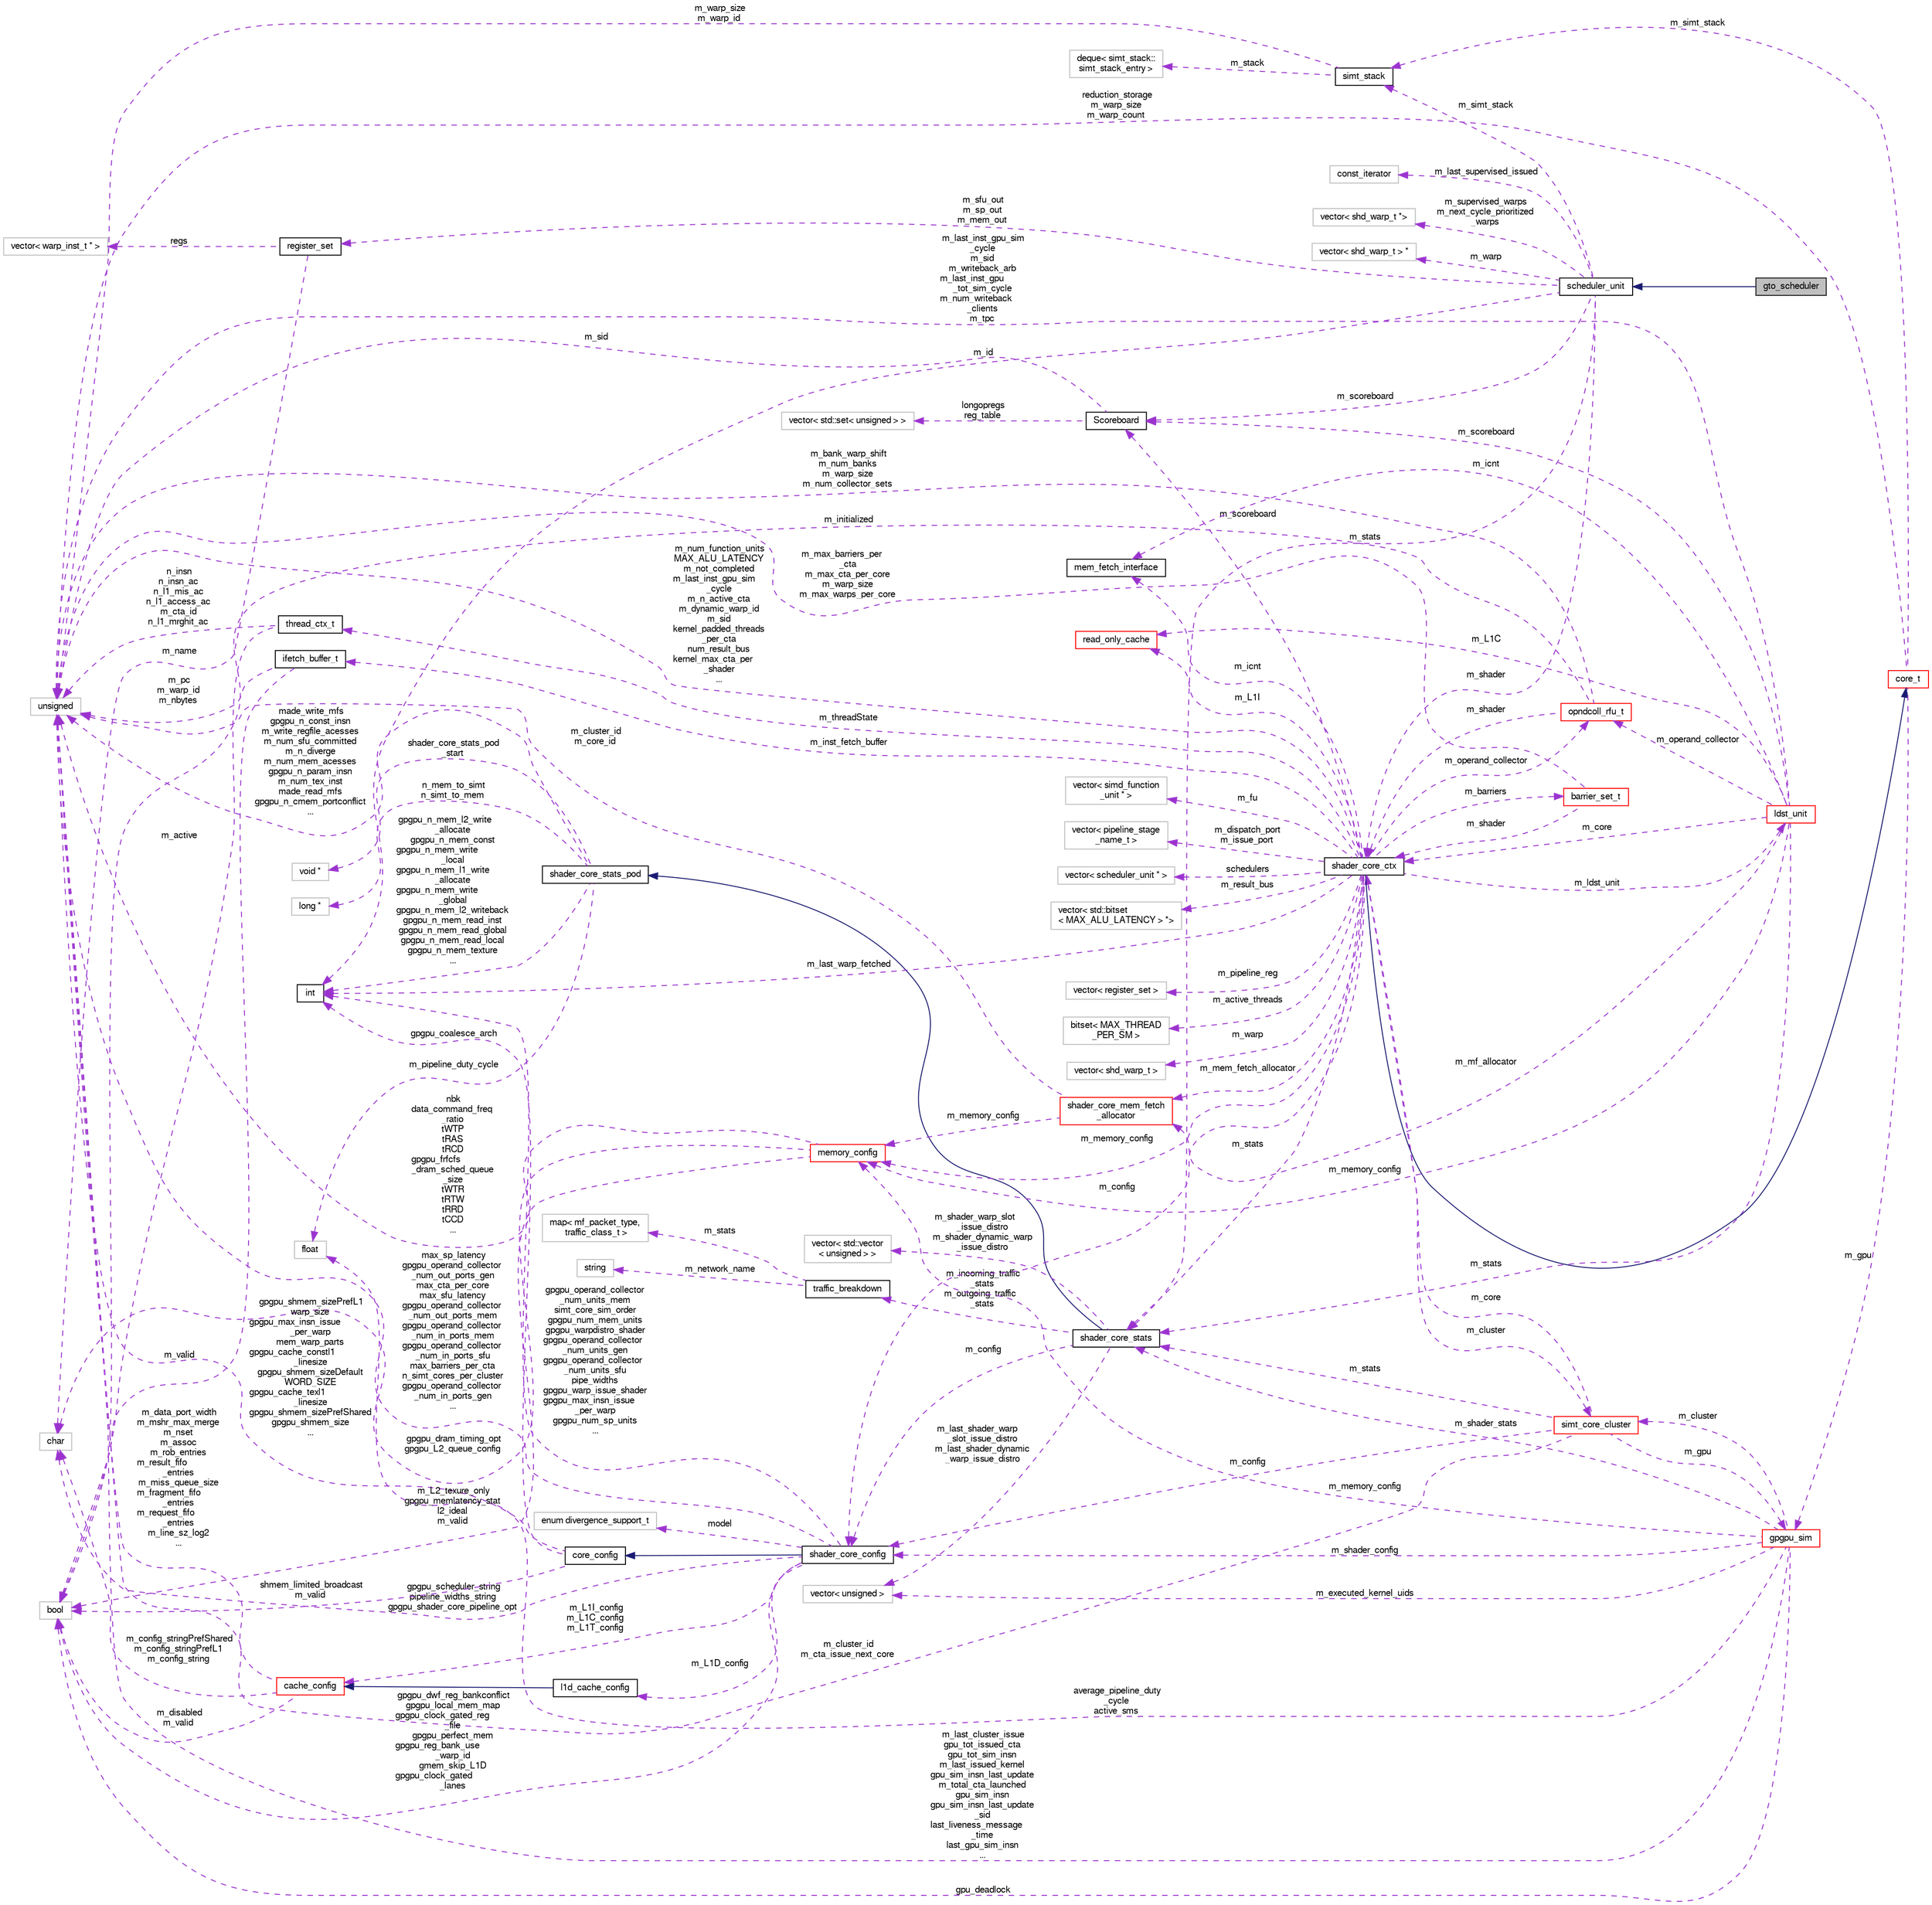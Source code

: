 digraph "gto_scheduler"
{
  bgcolor="transparent";
  edge [fontname="FreeSans",fontsize="10",labelfontname="FreeSans",labelfontsize="10"];
  node [fontname="FreeSans",fontsize="10",shape=record];
  rankdir="LR";
  Node2 [label="gto_scheduler",height=0.2,width=0.4,color="black", fillcolor="grey75", style="filled", fontcolor="black"];
  Node3 -> Node2 [dir="back",color="midnightblue",fontsize="10",style="solid",fontname="FreeSans"];
  Node3 [label="scheduler_unit",height=0.2,width=0.4,color="black",URL="$classscheduler__unit.html"];
  Node4 -> Node3 [dir="back",color="darkorchid3",fontsize="10",style="dashed",label=" m_sfu_out\nm_sp_out\nm_mem_out" ,fontname="FreeSans"];
  Node4 [label="register_set",height=0.2,width=0.4,color="black",URL="$classregister__set.html"];
  Node5 -> Node4 [dir="back",color="darkorchid3",fontsize="10",style="dashed",label=" m_name" ,fontname="FreeSans"];
  Node5 [label="char",height=0.2,width=0.4,color="grey75"];
  Node6 -> Node4 [dir="back",color="darkorchid3",fontsize="10",style="dashed",label=" regs" ,fontname="FreeSans"];
  Node6 [label="vector\< warp_inst_t * \>",height=0.2,width=0.4,color="grey75"];
  Node7 -> Node3 [dir="back",color="darkorchid3",fontsize="10",style="dashed",label=" m_simt_stack" ,fontname="FreeSans"];
  Node7 [label="simt_stack",height=0.2,width=0.4,color="black",URL="$classsimt__stack.html"];
  Node8 -> Node7 [dir="back",color="darkorchid3",fontsize="10",style="dashed",label=" m_stack" ,fontname="FreeSans"];
  Node8 [label="deque\< simt_stack::\lsimt_stack_entry \>",height=0.2,width=0.4,color="grey75"];
  Node9 -> Node7 [dir="back",color="darkorchid3",fontsize="10",style="dashed",label=" m_warp_size\nm_warp_id" ,fontname="FreeSans"];
  Node9 [label="unsigned",height=0.2,width=0.4,color="grey75"];
  Node10 -> Node3 [dir="back",color="darkorchid3",fontsize="10",style="dashed",label=" m_last_supervised_issued" ,fontname="FreeSans"];
  Node10 [label="const_iterator",height=0.2,width=0.4,color="grey75"];
  Node11 -> Node3 [dir="back",color="darkorchid3",fontsize="10",style="dashed",label=" m_stats" ,fontname="FreeSans"];
  Node11 [label="shader_core_stats",height=0.2,width=0.4,color="black",URL="$classshader__core__stats.html"];
  Node12 -> Node11 [dir="back",color="midnightblue",fontsize="10",style="solid",fontname="FreeSans"];
  Node12 [label="shader_core_stats_pod",height=0.2,width=0.4,color="black",URL="$structshader__core__stats__pod.html"];
  Node13 -> Node12 [dir="back",color="darkorchid3",fontsize="10",style="dashed",label=" m_pipeline_duty_cycle" ,fontname="FreeSans"];
  Node13 [label="float",height=0.2,width=0.4,color="grey75"];
  Node14 -> Node12 [dir="back",color="darkorchid3",fontsize="10",style="dashed",label=" n_mem_to_simt\nn_simt_to_mem" ,fontname="FreeSans"];
  Node14 [label="long *",height=0.2,width=0.4,color="grey75"];
  Node15 -> Node12 [dir="back",color="darkorchid3",fontsize="10",style="dashed",label=" gpgpu_n_mem_l2_write\l_allocate\ngpgpu_n_mem_const\ngpgpu_n_mem_write\l_local\ngpgpu_n_mem_l1_write\l_allocate\ngpgpu_n_mem_write\l_global\ngpgpu_n_mem_l2_writeback\ngpgpu_n_mem_read_inst\ngpgpu_n_mem_read_global\ngpgpu_n_mem_read_local\ngpgpu_n_mem_texture\n..." ,fontname="FreeSans"];
  Node15 [label="int",height=0.2,width=0.4,color="black",URL="$classint.html"];
  Node9 -> Node12 [dir="back",color="darkorchid3",fontsize="10",style="dashed",label=" made_write_mfs\ngpgpu_n_const_insn\nm_write_regfile_acesses\nm_num_sfu_committed\nm_n_diverge\nm_num_mem_acesses\ngpgpu_n_param_insn\nm_num_tex_inst\nmade_read_mfs\ngpgpu_n_cmem_portconflict\n..." ,fontname="FreeSans"];
  Node16 -> Node12 [dir="back",color="darkorchid3",fontsize="10",style="dashed",label=" shader_core_stats_pod\l_start" ,fontname="FreeSans"];
  Node16 [label="void *",height=0.2,width=0.4,color="grey75"];
  Node17 -> Node11 [dir="back",color="darkorchid3",fontsize="10",style="dashed",label=" m_incoming_traffic\l_stats\nm_outgoing_traffic\l_stats" ,fontname="FreeSans"];
  Node17 [label="traffic_breakdown",height=0.2,width=0.4,color="black",URL="$classtraffic__breakdown.html"];
  Node18 -> Node17 [dir="back",color="darkorchid3",fontsize="10",style="dashed",label=" m_stats" ,fontname="FreeSans"];
  Node18 [label="map\< mf_packet_type,\l traffic_class_t \>",height=0.2,width=0.4,color="grey75"];
  Node19 -> Node17 [dir="back",color="darkorchid3",fontsize="10",style="dashed",label=" m_network_name" ,fontname="FreeSans"];
  Node19 [label="string",height=0.2,width=0.4,color="grey75"];
  Node20 -> Node11 [dir="back",color="darkorchid3",fontsize="10",style="dashed",label=" m_config" ,fontname="FreeSans"];
  Node20 [label="shader_core_config",height=0.2,width=0.4,color="black",URL="$structshader__core__config.html"];
  Node21 -> Node20 [dir="back",color="midnightblue",fontsize="10",style="solid",fontname="FreeSans"];
  Node21 [label="core_config",height=0.2,width=0.4,color="black",URL="$structcore__config.html"];
  Node15 -> Node21 [dir="back",color="darkorchid3",fontsize="10",style="dashed",label=" gpgpu_coalesce_arch" ,fontname="FreeSans"];
  Node22 -> Node21 [dir="back",color="darkorchid3",fontsize="10",style="dashed",label=" shmem_limited_broadcast\nm_valid" ,fontname="FreeSans"];
  Node22 [label="bool",height=0.2,width=0.4,color="grey75"];
  Node9 -> Node21 [dir="back",color="darkorchid3",fontsize="10",style="dashed",label=" gpgpu_shmem_sizePrefL1\nwarp_size\ngpgpu_max_insn_issue\l_per_warp\nmem_warp_parts\ngpgpu_cache_constl1\l_linesize\ngpgpu_shmem_sizeDefault\nWORD_SIZE\ngpgpu_cache_texl1\l_linesize\ngpgpu_shmem_sizePrefShared\ngpgpu_shmem_size\n..." ,fontname="FreeSans"];
  Node23 -> Node20 [dir="back",color="darkorchid3",fontsize="10",style="dashed",label=" m_L1D_config" ,fontname="FreeSans"];
  Node23 [label="l1d_cache_config",height=0.2,width=0.4,color="black",URL="$classl1d__cache__config.html"];
  Node24 -> Node23 [dir="back",color="midnightblue",fontsize="10",style="solid",fontname="FreeSans"];
  Node24 [label="cache_config",height=0.2,width=0.4,color="red",URL="$classcache__config.html"];
  Node5 -> Node24 [dir="back",color="darkorchid3",fontsize="10",style="dashed",label=" m_config_stringPrefShared\nm_config_stringPrefL1\nm_config_string" ,fontname="FreeSans"];
  Node22 -> Node24 [dir="back",color="darkorchid3",fontsize="10",style="dashed",label=" m_disabled\nm_valid" ,fontname="FreeSans"];
  Node9 -> Node24 [dir="back",color="darkorchid3",fontsize="10",style="dashed",label=" m_data_port_width\nm_mshr_max_merge\nm_nset\nm_assoc\nm_rob_entries\nm_result_fifo\l_entries\nm_miss_queue_size\nm_fragment_fifo\l_entries\nm_request_fifo\l_entries\nm_line_sz_log2\n..." ,fontname="FreeSans"];
  Node5 -> Node20 [dir="back",color="darkorchid3",fontsize="10",style="dashed",label=" gpgpu_scheduler_string\npipeline_widths_string\ngpgpu_shader_core_pipeline_opt" ,fontname="FreeSans"];
  Node35 -> Node20 [dir="back",color="darkorchid3",fontsize="10",style="dashed",label=" model" ,fontname="FreeSans"];
  Node35 [label="enum divergence_support_t",height=0.2,width=0.4,color="grey75"];
  Node15 -> Node20 [dir="back",color="darkorchid3",fontsize="10",style="dashed",label=" gpgpu_operand_collector\l_num_units_mem\nsimt_core_sim_order\ngpgpu_num_mem_units\ngpgpu_warpdistro_shader\ngpgpu_operand_collector\l_num_units_gen\ngpgpu_operand_collector\l_num_units_sfu\npipe_widths\ngpgpu_warp_issue_shader\ngpgpu_max_insn_issue\l_per_warp\ngpgpu_num_sp_units\n..." ,fontname="FreeSans"];
  Node22 -> Node20 [dir="back",color="darkorchid3",fontsize="10",style="dashed",label=" gpgpu_dwf_reg_bankconflict\ngpgpu_local_mem_map\ngpgpu_clock_gated_reg\l_file\ngpgpu_perfect_mem\ngpgpu_reg_bank_use\l_warp_id\ngmem_skip_L1D\ngpgpu_clock_gated\l_lanes" ,fontname="FreeSans"];
  Node24 -> Node20 [dir="back",color="darkorchid3",fontsize="10",style="dashed",label=" m_L1I_config\nm_L1C_config\nm_L1T_config" ,fontname="FreeSans"];
  Node9 -> Node20 [dir="back",color="darkorchid3",fontsize="10",style="dashed",label=" max_sp_latency\ngpgpu_operand_collector\l_num_out_ports_gen\nmax_cta_per_core\nmax_sfu_latency\ngpgpu_operand_collector\l_num_out_ports_mem\ngpgpu_operand_collector\l_num_in_ports_mem\ngpgpu_operand_collector\l_num_in_ports_sfu\nmax_barriers_per_cta\nn_simt_cores_per_cluster\ngpgpu_operand_collector\l_num_in_ports_gen\n..." ,fontname="FreeSans"];
  Node36 -> Node11 [dir="back",color="darkorchid3",fontsize="10",style="dashed",label=" m_last_shader_warp\l_slot_issue_distro\nm_last_shader_dynamic\l_warp_issue_distro" ,fontname="FreeSans"];
  Node36 [label="vector\< unsigned \>",height=0.2,width=0.4,color="grey75"];
  Node37 -> Node11 [dir="back",color="darkorchid3",fontsize="10",style="dashed",label=" m_shader_warp_slot\l_issue_distro\nm_shader_dynamic_warp\l_issue_distro" ,fontname="FreeSans"];
  Node37 [label="vector\< std::vector\l\< unsigned \> \>",height=0.2,width=0.4,color="grey75"];
  Node38 -> Node3 [dir="back",color="darkorchid3",fontsize="10",style="dashed",label=" m_scoreboard" ,fontname="FreeSans"];
  Node38 [label="Scoreboard",height=0.2,width=0.4,color="black",URL="$classScoreboard.html"];
  Node39 -> Node38 [dir="back",color="darkorchid3",fontsize="10",style="dashed",label=" longopregs\nreg_table" ,fontname="FreeSans"];
  Node39 [label="vector\< std::set\< unsigned \> \>",height=0.2,width=0.4,color="grey75"];
  Node9 -> Node38 [dir="back",color="darkorchid3",fontsize="10",style="dashed",label=" m_sid" ,fontname="FreeSans"];
  Node15 -> Node3 [dir="back",color="darkorchid3",fontsize="10",style="dashed",label=" m_id" ,fontname="FreeSans"];
  Node40 -> Node3 [dir="back",color="darkorchid3",fontsize="10",style="dashed",label=" m_shader" ,fontname="FreeSans"];
  Node40 [label="shader_core_ctx",height=0.2,width=0.4,color="black",URL="$classshader__core__ctx.html"];
  Node41 -> Node40 [dir="back",color="midnightblue",fontsize="10",style="solid",fontname="FreeSans"];
  Node41 [label="core_t",height=0.2,width=0.4,color="red",URL="$classcore__t.html"];
  Node7 -> Node41 [dir="back",color="darkorchid3",fontsize="10",style="dashed",label=" m_simt_stack" ,fontname="FreeSans"];
  Node42 -> Node41 [dir="back",color="darkorchid3",fontsize="10",style="dashed",label=" m_gpu" ,fontname="FreeSans"];
  Node42 [label="gpgpu_sim",height=0.2,width=0.4,color="red",URL="$classgpgpu__sim.html"];
  Node20 -> Node42 [dir="back",color="darkorchid3",fontsize="10",style="dashed",label=" m_shader_config" ,fontname="FreeSans"];
  Node53 -> Node42 [dir="back",color="darkorchid3",fontsize="10",style="dashed",label=" m_cluster" ,fontname="FreeSans"];
  Node53 [label="simt_core_cluster",height=0.2,width=0.4,color="red",URL="$classsimt__core__cluster.html"];
  Node20 -> Node53 [dir="back",color="darkorchid3",fontsize="10",style="dashed",label=" m_config" ,fontname="FreeSans"];
  Node11 -> Node53 [dir="back",color="darkorchid3",fontsize="10",style="dashed",label=" m_stats" ,fontname="FreeSans"];
  Node42 -> Node53 [dir="back",color="darkorchid3",fontsize="10",style="dashed",label=" m_gpu" ,fontname="FreeSans"];
  Node40 -> Node53 [dir="back",color="darkorchid3",fontsize="10",style="dashed",label=" m_core" ,fontname="FreeSans"];
  Node9 -> Node53 [dir="back",color="darkorchid3",fontsize="10",style="dashed",label=" m_cluster_id\nm_cta_issue_next_core" ,fontname="FreeSans"];
  Node36 -> Node42 [dir="back",color="darkorchid3",fontsize="10",style="dashed",label=" m_executed_kernel_uids" ,fontname="FreeSans"];
  Node13 -> Node42 [dir="back",color="darkorchid3",fontsize="10",style="dashed",label=" average_pipeline_duty\l_cycle\nactive_sms" ,fontname="FreeSans"];
  Node11 -> Node42 [dir="back",color="darkorchid3",fontsize="10",style="dashed",label=" m_shader_stats" ,fontname="FreeSans"];
  Node55 -> Node42 [dir="back",color="darkorchid3",fontsize="10",style="dashed",label=" m_memory_config" ,fontname="FreeSans"];
  Node55 [label="memory_config",height=0.2,width=0.4,color="red",URL="$structmemory__config.html"];
  Node5 -> Node55 [dir="back",color="darkorchid3",fontsize="10",style="dashed",label=" gpgpu_dram_timing_opt\ngpgpu_L2_queue_config" ,fontname="FreeSans"];
  Node22 -> Node55 [dir="back",color="darkorchid3",fontsize="10",style="dashed",label=" m_L2_texure_only\ngpgpu_memlatency_stat\nl2_ideal\nm_valid" ,fontname="FreeSans"];
  Node9 -> Node55 [dir="back",color="darkorchid3",fontsize="10",style="dashed",label=" nbk\ndata_command_freq\l_ratio\ntWTP\ntRAS\ntRCD\ngpgpu_frfcfs\l_dram_sched_queue\l_size\ntWTR\ntRTW\ntRRD\ntCCD\n..." ,fontname="FreeSans"];
  Node22 -> Node42 [dir="back",color="darkorchid3",fontsize="10",style="dashed",label=" gpu_deadlock" ,fontname="FreeSans"];
  Node9 -> Node42 [dir="back",color="darkorchid3",fontsize="10",style="dashed",label=" m_last_cluster_issue\ngpu_tot_issued_cta\ngpu_tot_sim_insn\nm_last_issued_kernel\ngpu_sim_insn_last_update\nm_total_cta_launched\ngpu_sim_insn\ngpu_sim_insn_last_update\l_sid\nlast_liveness_message\l_time\nlast_gpu_sim_insn\n..." ,fontname="FreeSans"];
  Node9 -> Node41 [dir="back",color="darkorchid3",fontsize="10",style="dashed",label=" reduction_storage\nm_warp_size\nm_warp_count" ,fontname="FreeSans"];
  Node53 -> Node40 [dir="back",color="darkorchid3",fontsize="10",style="dashed",label=" m_cluster" ,fontname="FreeSans"];
  Node20 -> Node40 [dir="back",color="darkorchid3",fontsize="10",style="dashed",label=" m_config" ,fontname="FreeSans"];
  Node248 -> Node40 [dir="back",color="darkorchid3",fontsize="10",style="dashed",label=" m_inst_fetch_buffer" ,fontname="FreeSans"];
  Node248 [label="ifetch_buffer_t",height=0.2,width=0.4,color="black",URL="$structifetch__buffer__t.html"];
  Node22 -> Node248 [dir="back",color="darkorchid3",fontsize="10",style="dashed",label=" m_valid" ,fontname="FreeSans"];
  Node9 -> Node248 [dir="back",color="darkorchid3",fontsize="10",style="dashed",label=" m_pc\nm_warp_id\nm_nbytes" ,fontname="FreeSans"];
  Node249 -> Node40 [dir="back",color="darkorchid3",fontsize="10",style="dashed",label=" m_warp" ,fontname="FreeSans"];
  Node249 [label="vector\< shd_warp_t \>",height=0.2,width=0.4,color="grey75"];
  Node110 -> Node40 [dir="back",color="darkorchid3",fontsize="10",style="dashed",label=" m_icnt" ,fontname="FreeSans"];
  Node110 [label="mem_fetch_interface",height=0.2,width=0.4,color="black",URL="$classmem__fetch__interface.html"];
  Node11 -> Node40 [dir="back",color="darkorchid3",fontsize="10",style="dashed",label=" m_stats" ,fontname="FreeSans"];
  Node55 -> Node40 [dir="back",color="darkorchid3",fontsize="10",style="dashed",label=" m_memory_config" ,fontname="FreeSans"];
  Node38 -> Node40 [dir="back",color="darkorchid3",fontsize="10",style="dashed",label=" m_scoreboard" ,fontname="FreeSans"];
  Node250 -> Node40 [dir="back",color="darkorchid3",fontsize="10",style="dashed",label=" m_fu" ,fontname="FreeSans"];
  Node250 [label="vector\< simd_function\l_unit * \>",height=0.2,width=0.4,color="grey75"];
  Node251 -> Node40 [dir="back",color="darkorchid3",fontsize="10",style="dashed",label=" m_dispatch_port\nm_issue_port" ,fontname="FreeSans"];
  Node251 [label="vector\< pipeline_stage\l_name_t \>",height=0.2,width=0.4,color="grey75"];
  Node15 -> Node40 [dir="back",color="darkorchid3",fontsize="10",style="dashed",label=" m_last_warp_fetched" ,fontname="FreeSans"];
  Node252 -> Node40 [dir="back",color="darkorchid3",fontsize="10",style="dashed",label=" m_L1I" ,fontname="FreeSans"];
  Node252 [label="read_only_cache",height=0.2,width=0.4,color="red",URL="$classread__only__cache.html",tooltip="Read only cache. "];
  Node253 -> Node40 [dir="back",color="darkorchid3",fontsize="10",style="dashed",label=" m_ldst_unit" ,fontname="FreeSans"];
  Node253 [label="ldst_unit",height=0.2,width=0.4,color="red",URL="$classldst__unit.html"];
  Node11 -> Node253 [dir="back",color="darkorchid3",fontsize="10",style="dashed",label=" m_stats" ,fontname="FreeSans"];
  Node110 -> Node253 [dir="back",color="darkorchid3",fontsize="10",style="dashed",label=" m_icnt" ,fontname="FreeSans"];
  Node55 -> Node253 [dir="back",color="darkorchid3",fontsize="10",style="dashed",label=" m_memory_config" ,fontname="FreeSans"];
  Node38 -> Node253 [dir="back",color="darkorchid3",fontsize="10",style="dashed",label=" m_scoreboard" ,fontname="FreeSans"];
  Node252 -> Node253 [dir="back",color="darkorchid3",fontsize="10",style="dashed",label=" m_L1C" ,fontname="FreeSans"];
  Node266 -> Node253 [dir="back",color="darkorchid3",fontsize="10",style="dashed",label=" m_mf_allocator" ,fontname="FreeSans"];
  Node266 [label="shader_core_mem_fetch\l_allocator",height=0.2,width=0.4,color="red",URL="$classshader__core__mem__fetch__allocator.html"];
  Node55 -> Node266 [dir="back",color="darkorchid3",fontsize="10",style="dashed",label=" m_memory_config" ,fontname="FreeSans"];
  Node9 -> Node266 [dir="back",color="darkorchid3",fontsize="10",style="dashed",label=" m_cluster_id\nm_core_id" ,fontname="FreeSans"];
  Node267 -> Node253 [dir="back",color="darkorchid3",fontsize="10",style="dashed",label=" m_operand_collector" ,fontname="FreeSans"];
  Node267 [label="opndcoll_rfu_t",height=0.2,width=0.4,color="red",URL="$classopndcoll__rfu__t.html"];
  Node22 -> Node267 [dir="back",color="darkorchid3",fontsize="10",style="dashed",label=" m_initialized" ,fontname="FreeSans"];
  Node40 -> Node267 [dir="back",color="darkorchid3",fontsize="10",style="dashed",label=" m_shader" ,fontname="FreeSans"];
  Node9 -> Node267 [dir="back",color="darkorchid3",fontsize="10",style="dashed",label=" m_bank_warp_shift\nm_num_banks\nm_warp_size\nm_num_collector_sets" ,fontname="FreeSans"];
  Node40 -> Node253 [dir="back",color="darkorchid3",fontsize="10",style="dashed",label=" m_core" ,fontname="FreeSans"];
  Node9 -> Node253 [dir="back",color="darkorchid3",fontsize="10",style="dashed",label=" m_last_inst_gpu_sim\l_cycle\nm_sid\nm_writeback_arb\nm_last_inst_gpu\l_tot_sim_cycle\nm_num_writeback\l_clients\nm_tpc" ,fontname="FreeSans"];
  Node280 -> Node40 [dir="back",color="darkorchid3",fontsize="10",style="dashed",label=" schedulers" ,fontname="FreeSans"];
  Node280 [label="vector\< scheduler_unit * \>",height=0.2,width=0.4,color="grey75"];
  Node266 -> Node40 [dir="back",color="darkorchid3",fontsize="10",style="dashed",label=" m_mem_fetch_allocator" ,fontname="FreeSans"];
  Node281 -> Node40 [dir="back",color="darkorchid3",fontsize="10",style="dashed",label=" m_result_bus" ,fontname="FreeSans"];
  Node281 [label="vector\< std::bitset\l\< MAX_ALU_LATENCY \> *\>",height=0.2,width=0.4,color="grey75"];
  Node267 -> Node40 [dir="back",color="darkorchid3",fontsize="10",style="dashed",label=" m_operand_collector" ,fontname="FreeSans"];
  Node282 -> Node40 [dir="back",color="darkorchid3",fontsize="10",style="dashed",label=" m_threadState" ,fontname="FreeSans"];
  Node282 [label="thread_ctx_t",height=0.2,width=0.4,color="black",URL="$classthread__ctx__t.html"];
  Node22 -> Node282 [dir="back",color="darkorchid3",fontsize="10",style="dashed",label=" m_active" ,fontname="FreeSans"];
  Node9 -> Node282 [dir="back",color="darkorchid3",fontsize="10",style="dashed",label=" n_insn\nn_insn_ac\nn_l1_mis_ac\nn_l1_access_ac\nm_cta_id\nn_l1_mrghit_ac" ,fontname="FreeSans"];
  Node283 -> Node40 [dir="back",color="darkorchid3",fontsize="10",style="dashed",label=" m_pipeline_reg" ,fontname="FreeSans"];
  Node283 [label="vector\< register_set \>",height=0.2,width=0.4,color="grey75"];
  Node284 -> Node40 [dir="back",color="darkorchid3",fontsize="10",style="dashed",label=" m_barriers" ,fontname="FreeSans"];
  Node284 [label="barrier_set_t",height=0.2,width=0.4,color="red",URL="$classbarrier__set__t.html"];
  Node40 -> Node284 [dir="back",color="darkorchid3",fontsize="10",style="dashed",label=" m_shader" ,fontname="FreeSans"];
  Node9 -> Node284 [dir="back",color="darkorchid3",fontsize="10",style="dashed",label=" m_max_barriers_per\l_cta\nm_max_cta_per_core\nm_warp_size\nm_max_warps_per_core" ,fontname="FreeSans"];
  Node9 -> Node40 [dir="back",color="darkorchid3",fontsize="10",style="dashed",label=" m_num_function_units\nMAX_ALU_LATENCY\nm_not_completed\nm_last_inst_gpu_sim\l_cycle\nm_n_active_cta\nm_dynamic_warp_id\nm_sid\nkernel_padded_threads\l_per_cta\nnum_result_bus\nkernel_max_cta_per\l_shader\n..." ,fontname="FreeSans"];
  Node287 -> Node40 [dir="back",color="darkorchid3",fontsize="10",style="dashed",label=" m_active_threads" ,fontname="FreeSans"];
  Node287 [label="bitset\< MAX_THREAD\l_PER_SM \>",height=0.2,width=0.4,color="grey75"];
  Node288 -> Node3 [dir="back",color="darkorchid3",fontsize="10",style="dashed",label=" m_supervised_warps\nm_next_cycle_prioritized\l_warps" ,fontname="FreeSans"];
  Node288 [label="vector\< shd_warp_t *\>",height=0.2,width=0.4,color="grey75"];
  Node289 -> Node3 [dir="back",color="darkorchid3",fontsize="10",style="dashed",label=" m_warp" ,fontname="FreeSans"];
  Node289 [label="vector\< shd_warp_t \> *",height=0.2,width=0.4,color="grey75"];
}
